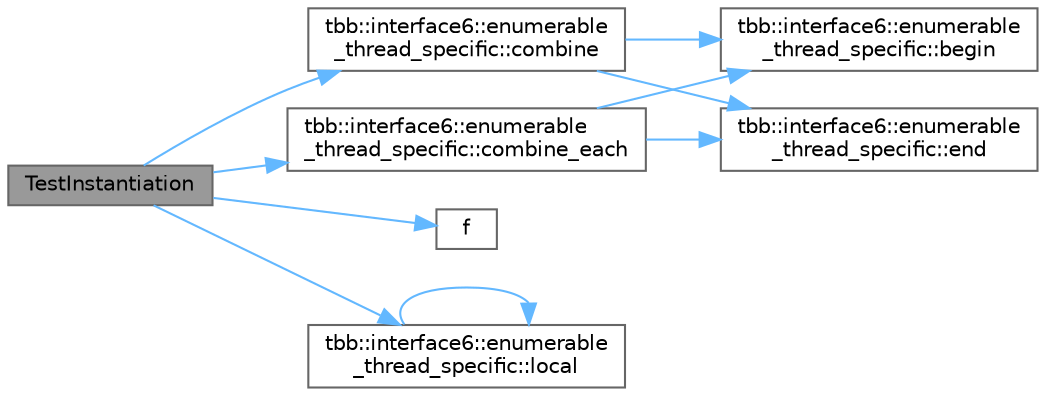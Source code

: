 digraph "TestInstantiation"
{
 // LATEX_PDF_SIZE
  bgcolor="transparent";
  edge [fontname=Helvetica,fontsize=10,labelfontname=Helvetica,labelfontsize=10];
  node [fontname=Helvetica,fontsize=10,shape=box,height=0.2,width=0.4];
  rankdir="LR";
  Node1 [id="Node000001",label="TestInstantiation",height=0.2,width=0.4,color="gray40", fillcolor="grey60", style="filled", fontcolor="black",tooltip="Test situations where only default constructor or copy constructor is required."];
  Node1 -> Node2 [id="edge10_Node000001_Node000002",color="steelblue1",style="solid",tooltip=" "];
  Node2 [id="Node000002",label="tbb::interface6::enumerable\l_thread_specific::combine",height=0.2,width=0.4,color="grey40", fillcolor="white", style="filled",URL="$classtbb_1_1interface6_1_1enumerable__thread__specific.html#a7ab62b7fd2aeeb12e1a3b93c9ce99f27",tooltip=" "];
  Node2 -> Node3 [id="edge11_Node000002_Node000003",color="steelblue1",style="solid",tooltip=" "];
  Node3 [id="Node000003",label="tbb::interface6::enumerable\l_thread_specific::begin",height=0.2,width=0.4,color="grey40", fillcolor="white", style="filled",URL="$classtbb_1_1interface6_1_1enumerable__thread__specific.html#a070d26debf1f65c83de13f64f91aefdc",tooltip="begin iterator"];
  Node2 -> Node4 [id="edge12_Node000002_Node000004",color="steelblue1",style="solid",tooltip=" "];
  Node4 [id="Node000004",label="tbb::interface6::enumerable\l_thread_specific::end",height=0.2,width=0.4,color="grey40", fillcolor="white", style="filled",URL="$classtbb_1_1interface6_1_1enumerable__thread__specific.html#ad225e2e8a968b131bf05d72f5686b924",tooltip="end iterator"];
  Node1 -> Node5 [id="edge13_Node000001_Node000005",color="steelblue1",style="solid",tooltip=" "];
  Node5 [id="Node000005",label="tbb::interface6::enumerable\l_thread_specific::combine_each",height=0.2,width=0.4,color="grey40", fillcolor="white", style="filled",URL="$classtbb_1_1interface6_1_1enumerable__thread__specific.html#ae644ea36b776fdc698d87a60ef4a3179",tooltip=" "];
  Node5 -> Node3 [id="edge14_Node000005_Node000003",color="steelblue1",style="solid",tooltip=" "];
  Node5 -> Node4 [id="edge15_Node000005_Node000004",color="steelblue1",style="solid",tooltip=" "];
  Node1 -> Node6 [id="edge16_Node000001_Node000006",color="steelblue1",style="solid",tooltip=" "];
  Node6 [id="Node000006",label="f",height=0.2,width=0.4,color="grey40", fillcolor="white", style="filled",URL="$cxx11__tensor__map_8cpp.html#a7f507fea02198f6cb81c86640c7b1a4e",tooltip=" "];
  Node1 -> Node7 [id="edge17_Node000001_Node000007",color="steelblue1",style="solid",tooltip=" "];
  Node7 [id="Node000007",label="tbb::interface6::enumerable\l_thread_specific::local",height=0.2,width=0.4,color="grey40", fillcolor="white", style="filled",URL="$classtbb_1_1interface6_1_1enumerable__thread__specific.html#aea846c6cbafbe2ff6bde6e8c2a2ee97e",tooltip="returns reference to local, discarding exists"];
  Node7 -> Node7 [id="edge18_Node000007_Node000007",color="steelblue1",style="solid",tooltip=" "];
}
